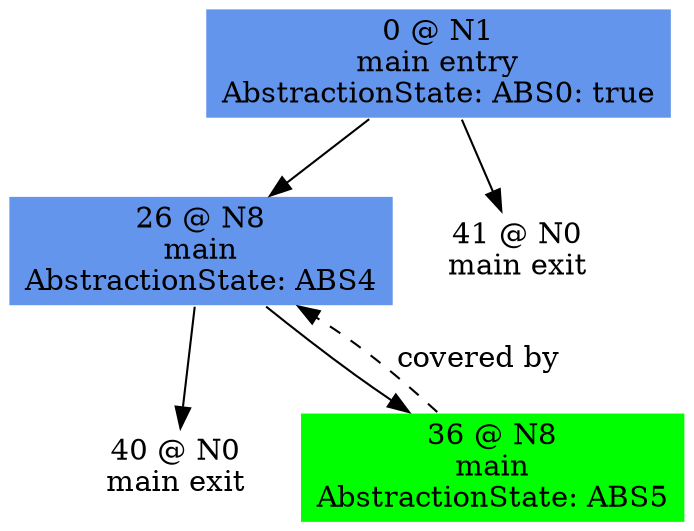 digraph ARG {
node [style="filled" shape="box" color="white"]
0 [fillcolor="cornflowerblue" label="0 @ N1\nmain entry\nAbstractionState: ABS0: true\n" id="0"]
26 [fillcolor="cornflowerblue" label="26 @ N8\nmain\nAbstractionState: ABS4\n" id="26"]
40 [label="40 @ N0\nmain exit\n" id="40"]
36 [fillcolor="green" label="36 @ N8\nmain\nAbstractionState: ABS5\n" id="36"]
41 [label="41 @ N0\nmain exit\n" id="41"]
0 -> 41 []
0 -> 26 []
36 -> 26 [style="dashed" weight="0" label="covered by"]
26 -> 36 []
26 -> 40 []
}
